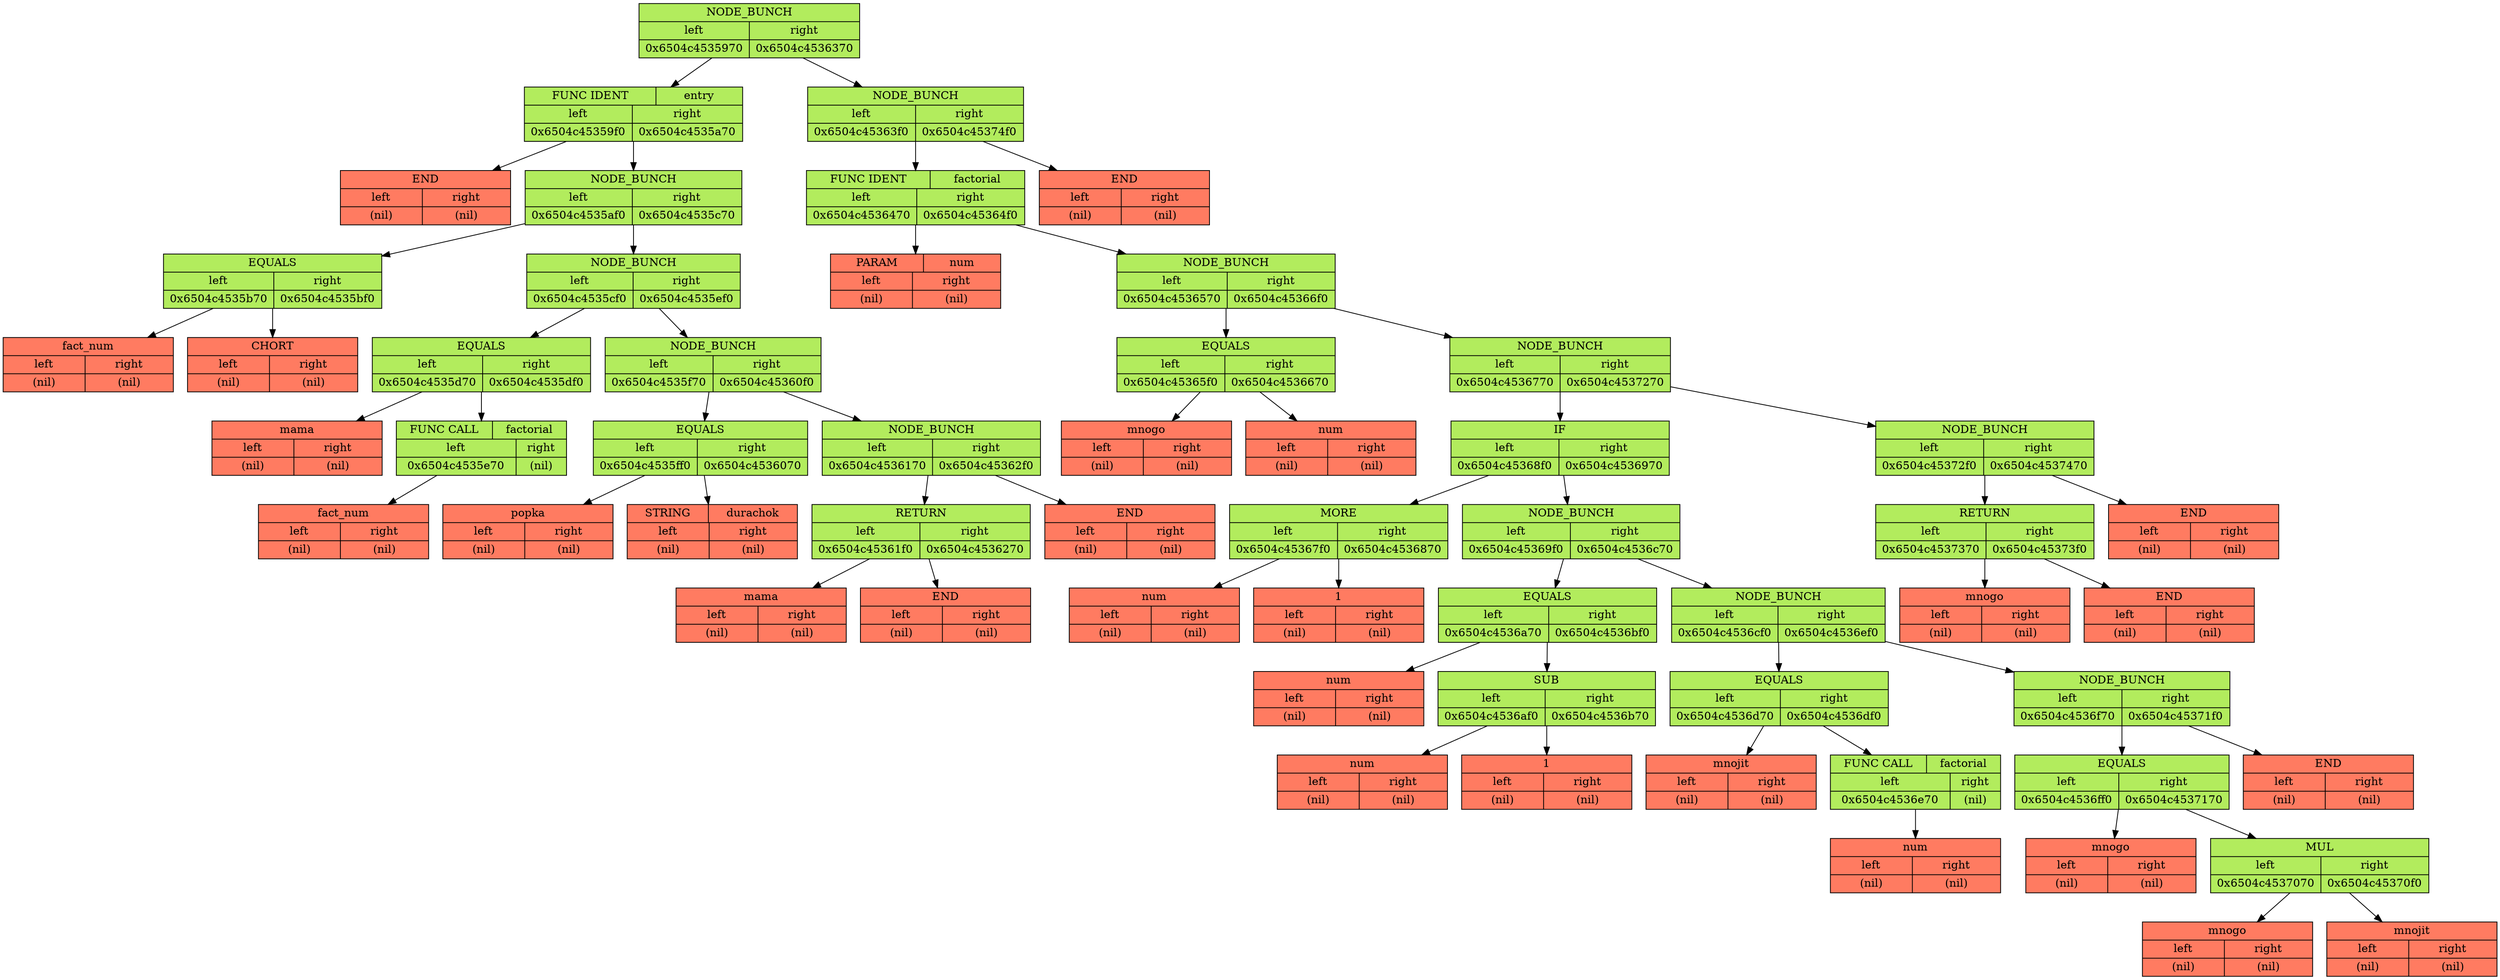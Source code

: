 digraph differentiator{
	rankdir=UD;
	bgcolor="#FFFFFF";	node[color="black", fontsize=14];
	fixedsize=true;
	Q0x6504c45358f0[style=filled, shape=record, fillcolor="#B2EC5D", width=3, label ="{NODE_BUNCH | {{left | 0x6504c4535970} | {right | 0x6504c4536370}}}" ]
	Q0x6504c4535970[style=filled, shape=record, fillcolor="#B2EC5D", width=3, label ="{{FUNC IDENT | entry} | {{left | 0x6504c45359f0} | {right | 0x6504c4535a70}}}" ]
	Q0x6504c45359f0[style=filled, shape=record, fillcolor="#FF7B61", width=3, label ="{END | {{left | (nil)} | {right | (nil)}}}" ]

	Q0x6504c4535a70[style=filled, shape=record, fillcolor="#B2EC5D", width=3, label ="{NODE_BUNCH | {{left | 0x6504c4535af0} | {right | 0x6504c4535c70}}}" ]
	Q0x6504c4535af0[style=filled, shape=record, fillcolor="#B2EC5D", width=3, label ="{EQUALS | {{left | 0x6504c4535b70} | {right | 0x6504c4535bf0}}}" ]
	Q0x6504c4535b70[style=filled, shape=record, fillcolor="#FF7B61", width=3, label ="{fact_num | {{left | (nil)} | {right | (nil)}}}" ]

	Q0x6504c4535bf0[style=filled, shape=record, fillcolor="#FF7B61", width=3, label ="{CHORT | {{left | (nil)} | {right | (nil)}}}" ]

	Q0x6504c4535af0 -> Q0x6504c4535b70
	Q0x6504c4535af0 -> Q0x6504c4535bf0

	Q0x6504c4535c70[style=filled, shape=record, fillcolor="#B2EC5D", width=3, label ="{NODE_BUNCH | {{left | 0x6504c4535cf0} | {right | 0x6504c4535ef0}}}" ]
	Q0x6504c4535cf0[style=filled, shape=record, fillcolor="#B2EC5D", width=3, label ="{EQUALS | {{left | 0x6504c4535d70} | {right | 0x6504c4535df0}}}" ]
	Q0x6504c4535d70[style=filled, shape=record, fillcolor="#FF7B61", width=3, label ="{mama | {{left | (nil)} | {right | (nil)}}}" ]

	Q0x6504c4535df0[style=filled, shape=record, fillcolor="#B2EC5D", width=3, label ="{{FUNC CALL | factorial} | {{left | 0x6504c4535e70} | {right | (nil)}}}" ]
	Q0x6504c4535e70[style=filled, shape=record, fillcolor="#FF7B61", width=3, label ="{fact_num | {{left | (nil)} | {right | (nil)}}}" ]

	Q0x6504c4535df0 -> Q0x6504c4535e70

	Q0x6504c4535cf0 -> Q0x6504c4535d70
	Q0x6504c4535cf0 -> Q0x6504c4535df0

	Q0x6504c4535ef0[style=filled, shape=record, fillcolor="#B2EC5D", width=3, label ="{NODE_BUNCH | {{left | 0x6504c4535f70} | {right | 0x6504c45360f0}}}" ]
	Q0x6504c4535f70[style=filled, shape=record, fillcolor="#B2EC5D", width=3, label ="{EQUALS | {{left | 0x6504c4535ff0} | {right | 0x6504c4536070}}}" ]
	Q0x6504c4535ff0[style=filled, shape=record, fillcolor="#FF7B61", width=3, label ="{popka | {{left | (nil)} | {right | (nil)}}}" ]

	Q0x6504c4536070[style=filled, shape=record, fillcolor="#FF7B61", width=3, label ="{{STRING | durachok} | {{left | (nil)} | {right | (nil)}}}" ]

	Q0x6504c4535f70 -> Q0x6504c4535ff0
	Q0x6504c4535f70 -> Q0x6504c4536070

	Q0x6504c45360f0[style=filled, shape=record, fillcolor="#B2EC5D", width=3, label ="{NODE_BUNCH | {{left | 0x6504c4536170} | {right | 0x6504c45362f0}}}" ]
	Q0x6504c4536170[style=filled, shape=record, fillcolor="#B2EC5D", width=3, label ="{RETURN | {{left | 0x6504c45361f0} | {right | 0x6504c4536270}}}" ]
	Q0x6504c45361f0[style=filled, shape=record, fillcolor="#FF7B61", width=3, label ="{mama | {{left | (nil)} | {right | (nil)}}}" ]

	Q0x6504c4536270[style=filled, shape=record, fillcolor="#FF7B61", width=3, label ="{END | {{left | (nil)} | {right | (nil)}}}" ]

	Q0x6504c4536170 -> Q0x6504c45361f0
	Q0x6504c4536170 -> Q0x6504c4536270

	Q0x6504c45362f0[style=filled, shape=record, fillcolor="#FF7B61", width=3, label ="{END | {{left | (nil)} | {right | (nil)}}}" ]

	Q0x6504c45360f0 -> Q0x6504c4536170
	Q0x6504c45360f0 -> Q0x6504c45362f0

	Q0x6504c4535ef0 -> Q0x6504c4535f70
	Q0x6504c4535ef0 -> Q0x6504c45360f0

	Q0x6504c4535c70 -> Q0x6504c4535cf0
	Q0x6504c4535c70 -> Q0x6504c4535ef0

	Q0x6504c4535a70 -> Q0x6504c4535af0
	Q0x6504c4535a70 -> Q0x6504c4535c70

	Q0x6504c4535970 -> Q0x6504c45359f0
	Q0x6504c4535970 -> Q0x6504c4535a70

	Q0x6504c4536370[style=filled, shape=record, fillcolor="#B2EC5D", width=3, label ="{NODE_BUNCH | {{left | 0x6504c45363f0} | {right | 0x6504c45374f0}}}" ]
	Q0x6504c45363f0[style=filled, shape=record, fillcolor="#B2EC5D", width=3, label ="{{FUNC IDENT | factorial} | {{left | 0x6504c4536470} | {right | 0x6504c45364f0}}}" ]
	Q0x6504c4536470[style=filled, shape=record, fillcolor="#FF7B61", width=3, label ="{{PARAM | num} | {{left | (nil)} | {right | (nil)}}}" ]

	Q0x6504c45364f0[style=filled, shape=record, fillcolor="#B2EC5D", width=3, label ="{NODE_BUNCH | {{left | 0x6504c4536570} | {right | 0x6504c45366f0}}}" ]
	Q0x6504c4536570[style=filled, shape=record, fillcolor="#B2EC5D", width=3, label ="{EQUALS | {{left | 0x6504c45365f0} | {right | 0x6504c4536670}}}" ]
	Q0x6504c45365f0[style=filled, shape=record, fillcolor="#FF7B61", width=3, label ="{mnogo | {{left | (nil)} | {right | (nil)}}}" ]

	Q0x6504c4536670[style=filled, shape=record, fillcolor="#FF7B61", width=3, label ="{num | {{left | (nil)} | {right | (nil)}}}" ]

	Q0x6504c4536570 -> Q0x6504c45365f0
	Q0x6504c4536570 -> Q0x6504c4536670

	Q0x6504c45366f0[style=filled, shape=record, fillcolor="#B2EC5D", width=3, label ="{NODE_BUNCH | {{left | 0x6504c4536770} | {right | 0x6504c4537270}}}" ]
	Q0x6504c4536770[style=filled, shape=record, fillcolor="#B2EC5D", width=3, label ="{IF | {{left | 0x6504c45368f0} | {right | 0x6504c4536970}}}" ]
	Q0x6504c45368f0[style=filled, shape=record, fillcolor="#B2EC5D", width=3, label ="{MORE | {{left | 0x6504c45367f0} | {right | 0x6504c4536870}}}" ]
	Q0x6504c45367f0[style=filled, shape=record, fillcolor="#FF7B61", width=3, label ="{num | {{left | (nil)} | {right | (nil)}}}" ]

	Q0x6504c4536870[style=filled, shape=record, fillcolor="#FF7B61", width=3, label ="{1 | {{left | (nil)} | {right | (nil)}}}" ]

	Q0x6504c45368f0 -> Q0x6504c45367f0
	Q0x6504c45368f0 -> Q0x6504c4536870

	Q0x6504c4536970[style=filled, shape=record, fillcolor="#B2EC5D", width=3, label ="{NODE_BUNCH | {{left | 0x6504c45369f0} | {right | 0x6504c4536c70}}}" ]
	Q0x6504c45369f0[style=filled, shape=record, fillcolor="#B2EC5D", width=3, label ="{EQUALS | {{left | 0x6504c4536a70} | {right | 0x6504c4536bf0}}}" ]
	Q0x6504c4536a70[style=filled, shape=record, fillcolor="#FF7B61", width=3, label ="{num | {{left | (nil)} | {right | (nil)}}}" ]

	Q0x6504c4536bf0[style=filled, shape=record, fillcolor="#B2EC5D", width=3, label ="{SUB | {{left | 0x6504c4536af0} | {right | 0x6504c4536b70}}}" ]
	Q0x6504c4536af0[style=filled, shape=record, fillcolor="#FF7B61", width=3, label ="{num | {{left | (nil)} | {right | (nil)}}}" ]

	Q0x6504c4536b70[style=filled, shape=record, fillcolor="#FF7B61", width=3, label ="{1 | {{left | (nil)} | {right | (nil)}}}" ]

	Q0x6504c4536bf0 -> Q0x6504c4536af0
	Q0x6504c4536bf0 -> Q0x6504c4536b70

	Q0x6504c45369f0 -> Q0x6504c4536a70
	Q0x6504c45369f0 -> Q0x6504c4536bf0

	Q0x6504c4536c70[style=filled, shape=record, fillcolor="#B2EC5D", width=3, label ="{NODE_BUNCH | {{left | 0x6504c4536cf0} | {right | 0x6504c4536ef0}}}" ]
	Q0x6504c4536cf0[style=filled, shape=record, fillcolor="#B2EC5D", width=3, label ="{EQUALS | {{left | 0x6504c4536d70} | {right | 0x6504c4536df0}}}" ]
	Q0x6504c4536d70[style=filled, shape=record, fillcolor="#FF7B61", width=3, label ="{mnojit | {{left | (nil)} | {right | (nil)}}}" ]

	Q0x6504c4536df0[style=filled, shape=record, fillcolor="#B2EC5D", width=3, label ="{{FUNC CALL | factorial} | {{left | 0x6504c4536e70} | {right | (nil)}}}" ]
	Q0x6504c4536e70[style=filled, shape=record, fillcolor="#FF7B61", width=3, label ="{num | {{left | (nil)} | {right | (nil)}}}" ]

	Q0x6504c4536df0 -> Q0x6504c4536e70

	Q0x6504c4536cf0 -> Q0x6504c4536d70
	Q0x6504c4536cf0 -> Q0x6504c4536df0

	Q0x6504c4536ef0[style=filled, shape=record, fillcolor="#B2EC5D", width=3, label ="{NODE_BUNCH | {{left | 0x6504c4536f70} | {right | 0x6504c45371f0}}}" ]
	Q0x6504c4536f70[style=filled, shape=record, fillcolor="#B2EC5D", width=3, label ="{EQUALS | {{left | 0x6504c4536ff0} | {right | 0x6504c4537170}}}" ]
	Q0x6504c4536ff0[style=filled, shape=record, fillcolor="#FF7B61", width=3, label ="{mnogo | {{left | (nil)} | {right | (nil)}}}" ]

	Q0x6504c4537170[style=filled, shape=record, fillcolor="#B2EC5D", width=3, label ="{MUL | {{left | 0x6504c4537070} | {right | 0x6504c45370f0}}}" ]
	Q0x6504c4537070[style=filled, shape=record, fillcolor="#FF7B61", width=3, label ="{mnogo | {{left | (nil)} | {right | (nil)}}}" ]

	Q0x6504c45370f0[style=filled, shape=record, fillcolor="#FF7B61", width=3, label ="{mnojit | {{left | (nil)} | {right | (nil)}}}" ]

	Q0x6504c4537170 -> Q0x6504c4537070
	Q0x6504c4537170 -> Q0x6504c45370f0

	Q0x6504c4536f70 -> Q0x6504c4536ff0
	Q0x6504c4536f70 -> Q0x6504c4537170

	Q0x6504c45371f0[style=filled, shape=record, fillcolor="#FF7B61", width=3, label ="{END | {{left | (nil)} | {right | (nil)}}}" ]

	Q0x6504c4536ef0 -> Q0x6504c4536f70
	Q0x6504c4536ef0 -> Q0x6504c45371f0

	Q0x6504c4536c70 -> Q0x6504c4536cf0
	Q0x6504c4536c70 -> Q0x6504c4536ef0

	Q0x6504c4536970 -> Q0x6504c45369f0
	Q0x6504c4536970 -> Q0x6504c4536c70

	Q0x6504c4536770 -> Q0x6504c45368f0
	Q0x6504c4536770 -> Q0x6504c4536970

	Q0x6504c4537270[style=filled, shape=record, fillcolor="#B2EC5D", width=3, label ="{NODE_BUNCH | {{left | 0x6504c45372f0} | {right | 0x6504c4537470}}}" ]
	Q0x6504c45372f0[style=filled, shape=record, fillcolor="#B2EC5D", width=3, label ="{RETURN | {{left | 0x6504c4537370} | {right | 0x6504c45373f0}}}" ]
	Q0x6504c4537370[style=filled, shape=record, fillcolor="#FF7B61", width=3, label ="{mnogo | {{left | (nil)} | {right | (nil)}}}" ]

	Q0x6504c45373f0[style=filled, shape=record, fillcolor="#FF7B61", width=3, label ="{END | {{left | (nil)} | {right | (nil)}}}" ]

	Q0x6504c45372f0 -> Q0x6504c4537370
	Q0x6504c45372f0 -> Q0x6504c45373f0

	Q0x6504c4537470[style=filled, shape=record, fillcolor="#FF7B61", width=3, label ="{END | {{left | (nil)} | {right | (nil)}}}" ]

	Q0x6504c4537270 -> Q0x6504c45372f0
	Q0x6504c4537270 -> Q0x6504c4537470

	Q0x6504c45366f0 -> Q0x6504c4536770
	Q0x6504c45366f0 -> Q0x6504c4537270

	Q0x6504c45364f0 -> Q0x6504c4536570
	Q0x6504c45364f0 -> Q0x6504c45366f0

	Q0x6504c45363f0 -> Q0x6504c4536470
	Q0x6504c45363f0 -> Q0x6504c45364f0

	Q0x6504c45374f0[style=filled, shape=record, fillcolor="#FF7B61", width=3, label ="{END | {{left | (nil)} | {right | (nil)}}}" ]

	Q0x6504c4536370 -> Q0x6504c45363f0
	Q0x6504c4536370 -> Q0x6504c45374f0

	Q0x6504c45358f0 -> Q0x6504c4535970
	Q0x6504c45358f0 -> Q0x6504c4536370

}
